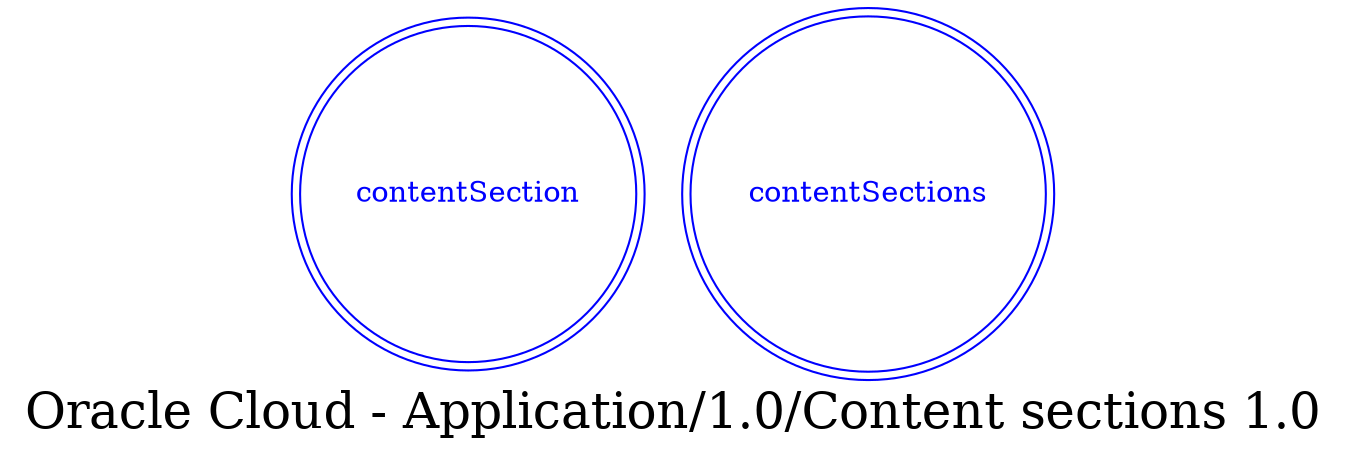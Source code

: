 digraph LexiconGraph {
graph[label="Oracle Cloud - Application/1.0/Content sections 1.0", fontsize=24]
splines=true
"contentSection" [color=blue, fontcolor=blue, shape=doublecircle]
"contentSections" [color=blue, fontcolor=blue, shape=doublecircle]
}
